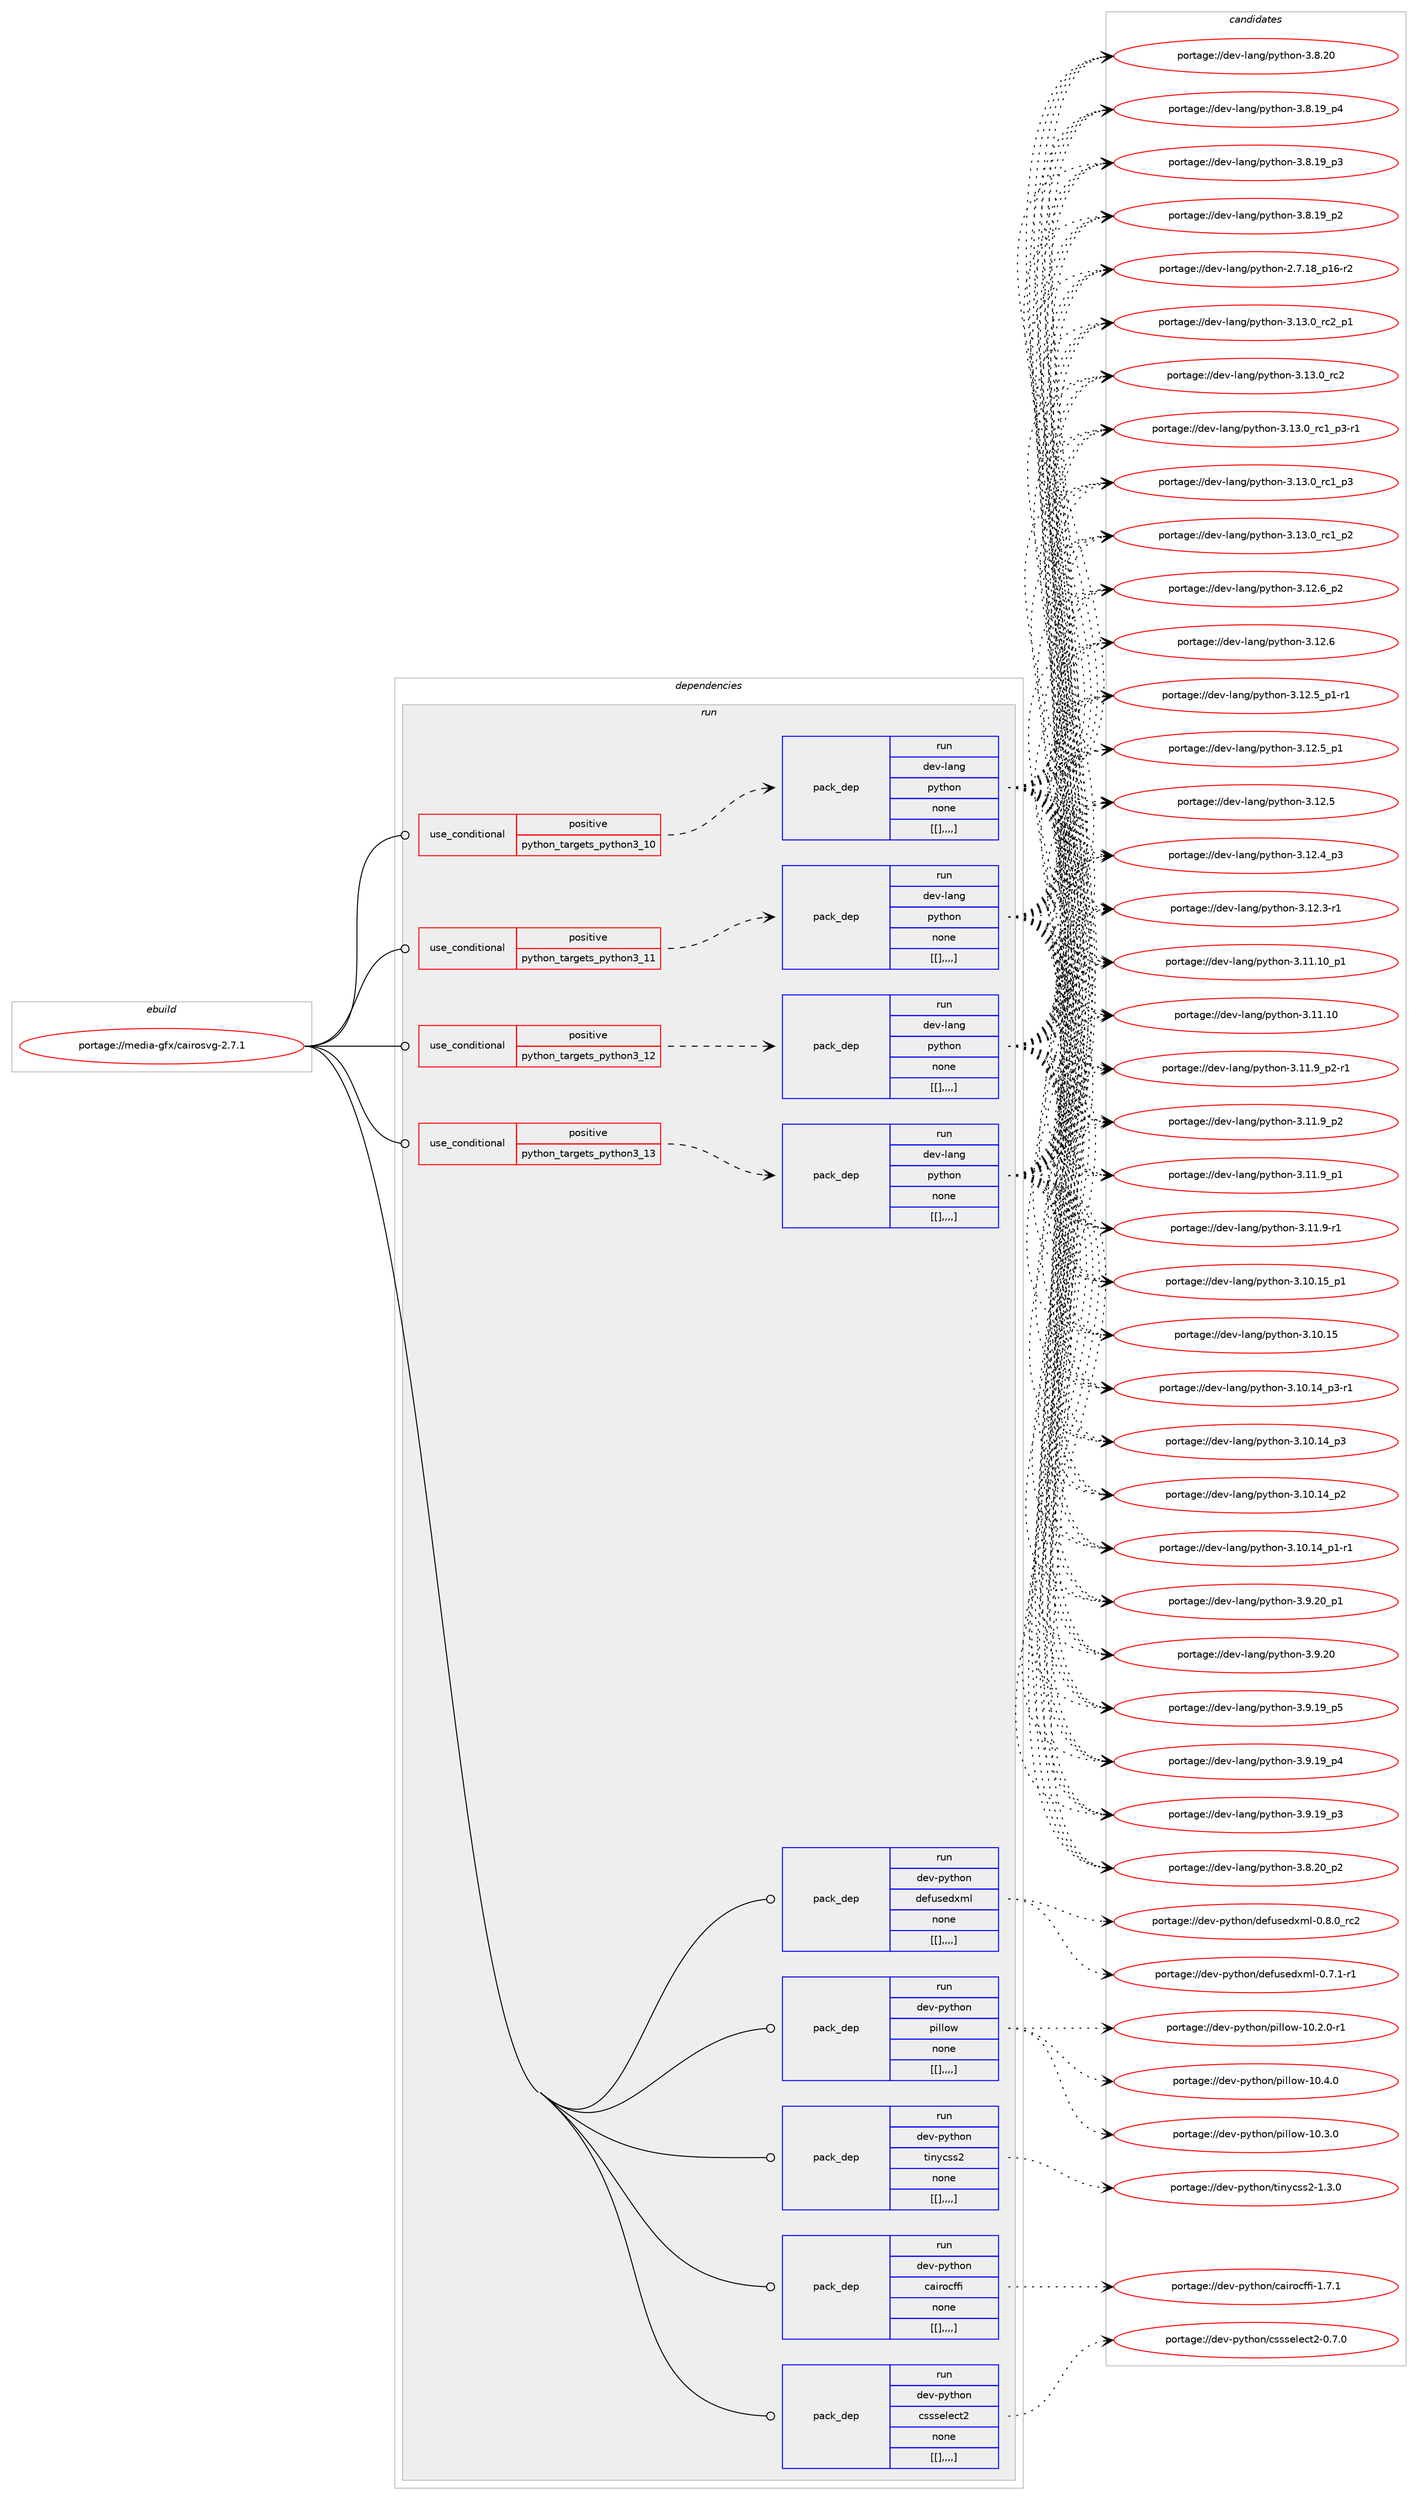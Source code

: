 digraph prolog {

# *************
# Graph options
# *************

newrank=true;
concentrate=true;
compound=true;
graph [rankdir=LR,fontname=Helvetica,fontsize=10,ranksep=1.5];#, ranksep=2.5, nodesep=0.2];
edge  [arrowhead=vee];
node  [fontname=Helvetica,fontsize=10];

# **********
# The ebuild
# **********

subgraph cluster_leftcol {
color=gray;
label=<<i>ebuild</i>>;
id [label="portage://media-gfx/cairosvg-2.7.1", color=red, width=4, href="../media-gfx/cairosvg-2.7.1.svg"];
}

# ****************
# The dependencies
# ****************

subgraph cluster_midcol {
color=gray;
label=<<i>dependencies</i>>;
subgraph cluster_compile {
fillcolor="#eeeeee";
style=filled;
label=<<i>compile</i>>;
}
subgraph cluster_compileandrun {
fillcolor="#eeeeee";
style=filled;
label=<<i>compile and run</i>>;
}
subgraph cluster_run {
fillcolor="#eeeeee";
style=filled;
label=<<i>run</i>>;
subgraph cond74972 {
dependency294642 [label=<<TABLE BORDER="0" CELLBORDER="1" CELLSPACING="0" CELLPADDING="4"><TR><TD ROWSPAN="3" CELLPADDING="10">use_conditional</TD></TR><TR><TD>positive</TD></TR><TR><TD>python_targets_python3_10</TD></TR></TABLE>>, shape=none, color=red];
subgraph pack217312 {
dependency294643 [label=<<TABLE BORDER="0" CELLBORDER="1" CELLSPACING="0" CELLPADDING="4" WIDTH="220"><TR><TD ROWSPAN="6" CELLPADDING="30">pack_dep</TD></TR><TR><TD WIDTH="110">run</TD></TR><TR><TD>dev-lang</TD></TR><TR><TD>python</TD></TR><TR><TD>none</TD></TR><TR><TD>[[],,,,]</TD></TR></TABLE>>, shape=none, color=blue];
}
dependency294642:e -> dependency294643:w [weight=20,style="dashed",arrowhead="vee"];
}
id:e -> dependency294642:w [weight=20,style="solid",arrowhead="odot"];
subgraph cond74973 {
dependency294644 [label=<<TABLE BORDER="0" CELLBORDER="1" CELLSPACING="0" CELLPADDING="4"><TR><TD ROWSPAN="3" CELLPADDING="10">use_conditional</TD></TR><TR><TD>positive</TD></TR><TR><TD>python_targets_python3_11</TD></TR></TABLE>>, shape=none, color=red];
subgraph pack217313 {
dependency294645 [label=<<TABLE BORDER="0" CELLBORDER="1" CELLSPACING="0" CELLPADDING="4" WIDTH="220"><TR><TD ROWSPAN="6" CELLPADDING="30">pack_dep</TD></TR><TR><TD WIDTH="110">run</TD></TR><TR><TD>dev-lang</TD></TR><TR><TD>python</TD></TR><TR><TD>none</TD></TR><TR><TD>[[],,,,]</TD></TR></TABLE>>, shape=none, color=blue];
}
dependency294644:e -> dependency294645:w [weight=20,style="dashed",arrowhead="vee"];
}
id:e -> dependency294644:w [weight=20,style="solid",arrowhead="odot"];
subgraph cond74974 {
dependency294646 [label=<<TABLE BORDER="0" CELLBORDER="1" CELLSPACING="0" CELLPADDING="4"><TR><TD ROWSPAN="3" CELLPADDING="10">use_conditional</TD></TR><TR><TD>positive</TD></TR><TR><TD>python_targets_python3_12</TD></TR></TABLE>>, shape=none, color=red];
subgraph pack217314 {
dependency294647 [label=<<TABLE BORDER="0" CELLBORDER="1" CELLSPACING="0" CELLPADDING="4" WIDTH="220"><TR><TD ROWSPAN="6" CELLPADDING="30">pack_dep</TD></TR><TR><TD WIDTH="110">run</TD></TR><TR><TD>dev-lang</TD></TR><TR><TD>python</TD></TR><TR><TD>none</TD></TR><TR><TD>[[],,,,]</TD></TR></TABLE>>, shape=none, color=blue];
}
dependency294646:e -> dependency294647:w [weight=20,style="dashed",arrowhead="vee"];
}
id:e -> dependency294646:w [weight=20,style="solid",arrowhead="odot"];
subgraph cond74975 {
dependency294648 [label=<<TABLE BORDER="0" CELLBORDER="1" CELLSPACING="0" CELLPADDING="4"><TR><TD ROWSPAN="3" CELLPADDING="10">use_conditional</TD></TR><TR><TD>positive</TD></TR><TR><TD>python_targets_python3_13</TD></TR></TABLE>>, shape=none, color=red];
subgraph pack217315 {
dependency294649 [label=<<TABLE BORDER="0" CELLBORDER="1" CELLSPACING="0" CELLPADDING="4" WIDTH="220"><TR><TD ROWSPAN="6" CELLPADDING="30">pack_dep</TD></TR><TR><TD WIDTH="110">run</TD></TR><TR><TD>dev-lang</TD></TR><TR><TD>python</TD></TR><TR><TD>none</TD></TR><TR><TD>[[],,,,]</TD></TR></TABLE>>, shape=none, color=blue];
}
dependency294648:e -> dependency294649:w [weight=20,style="dashed",arrowhead="vee"];
}
id:e -> dependency294648:w [weight=20,style="solid",arrowhead="odot"];
subgraph pack217316 {
dependency294650 [label=<<TABLE BORDER="0" CELLBORDER="1" CELLSPACING="0" CELLPADDING="4" WIDTH="220"><TR><TD ROWSPAN="6" CELLPADDING="30">pack_dep</TD></TR><TR><TD WIDTH="110">run</TD></TR><TR><TD>dev-python</TD></TR><TR><TD>cairocffi</TD></TR><TR><TD>none</TD></TR><TR><TD>[[],,,,]</TD></TR></TABLE>>, shape=none, color=blue];
}
id:e -> dependency294650:w [weight=20,style="solid",arrowhead="odot"];
subgraph pack217317 {
dependency294651 [label=<<TABLE BORDER="0" CELLBORDER="1" CELLSPACING="0" CELLPADDING="4" WIDTH="220"><TR><TD ROWSPAN="6" CELLPADDING="30">pack_dep</TD></TR><TR><TD WIDTH="110">run</TD></TR><TR><TD>dev-python</TD></TR><TR><TD>cssselect2</TD></TR><TR><TD>none</TD></TR><TR><TD>[[],,,,]</TD></TR></TABLE>>, shape=none, color=blue];
}
id:e -> dependency294651:w [weight=20,style="solid",arrowhead="odot"];
subgraph pack217318 {
dependency294652 [label=<<TABLE BORDER="0" CELLBORDER="1" CELLSPACING="0" CELLPADDING="4" WIDTH="220"><TR><TD ROWSPAN="6" CELLPADDING="30">pack_dep</TD></TR><TR><TD WIDTH="110">run</TD></TR><TR><TD>dev-python</TD></TR><TR><TD>defusedxml</TD></TR><TR><TD>none</TD></TR><TR><TD>[[],,,,]</TD></TR></TABLE>>, shape=none, color=blue];
}
id:e -> dependency294652:w [weight=20,style="solid",arrowhead="odot"];
subgraph pack217319 {
dependency294653 [label=<<TABLE BORDER="0" CELLBORDER="1" CELLSPACING="0" CELLPADDING="4" WIDTH="220"><TR><TD ROWSPAN="6" CELLPADDING="30">pack_dep</TD></TR><TR><TD WIDTH="110">run</TD></TR><TR><TD>dev-python</TD></TR><TR><TD>pillow</TD></TR><TR><TD>none</TD></TR><TR><TD>[[],,,,]</TD></TR></TABLE>>, shape=none, color=blue];
}
id:e -> dependency294653:w [weight=20,style="solid",arrowhead="odot"];
subgraph pack217320 {
dependency294654 [label=<<TABLE BORDER="0" CELLBORDER="1" CELLSPACING="0" CELLPADDING="4" WIDTH="220"><TR><TD ROWSPAN="6" CELLPADDING="30">pack_dep</TD></TR><TR><TD WIDTH="110">run</TD></TR><TR><TD>dev-python</TD></TR><TR><TD>tinycss2</TD></TR><TR><TD>none</TD></TR><TR><TD>[[],,,,]</TD></TR></TABLE>>, shape=none, color=blue];
}
id:e -> dependency294654:w [weight=20,style="solid",arrowhead="odot"];
}
}

# **************
# The candidates
# **************

subgraph cluster_choices {
rank=same;
color=gray;
label=<<i>candidates</i>>;

subgraph choice217312 {
color=black;
nodesep=1;
choice100101118451089711010347112121116104111110455146495146489511499509511249 [label="portage://dev-lang/python-3.13.0_rc2_p1", color=red, width=4,href="../dev-lang/python-3.13.0_rc2_p1.svg"];
choice10010111845108971101034711212111610411111045514649514648951149950 [label="portage://dev-lang/python-3.13.0_rc2", color=red, width=4,href="../dev-lang/python-3.13.0_rc2.svg"];
choice1001011184510897110103471121211161041111104551464951464895114994995112514511449 [label="portage://dev-lang/python-3.13.0_rc1_p3-r1", color=red, width=4,href="../dev-lang/python-3.13.0_rc1_p3-r1.svg"];
choice100101118451089711010347112121116104111110455146495146489511499499511251 [label="portage://dev-lang/python-3.13.0_rc1_p3", color=red, width=4,href="../dev-lang/python-3.13.0_rc1_p3.svg"];
choice100101118451089711010347112121116104111110455146495146489511499499511250 [label="portage://dev-lang/python-3.13.0_rc1_p2", color=red, width=4,href="../dev-lang/python-3.13.0_rc1_p2.svg"];
choice100101118451089711010347112121116104111110455146495046549511250 [label="portage://dev-lang/python-3.12.6_p2", color=red, width=4,href="../dev-lang/python-3.12.6_p2.svg"];
choice10010111845108971101034711212111610411111045514649504654 [label="portage://dev-lang/python-3.12.6", color=red, width=4,href="../dev-lang/python-3.12.6.svg"];
choice1001011184510897110103471121211161041111104551464950465395112494511449 [label="portage://dev-lang/python-3.12.5_p1-r1", color=red, width=4,href="../dev-lang/python-3.12.5_p1-r1.svg"];
choice100101118451089711010347112121116104111110455146495046539511249 [label="portage://dev-lang/python-3.12.5_p1", color=red, width=4,href="../dev-lang/python-3.12.5_p1.svg"];
choice10010111845108971101034711212111610411111045514649504653 [label="portage://dev-lang/python-3.12.5", color=red, width=4,href="../dev-lang/python-3.12.5.svg"];
choice100101118451089711010347112121116104111110455146495046529511251 [label="portage://dev-lang/python-3.12.4_p3", color=red, width=4,href="../dev-lang/python-3.12.4_p3.svg"];
choice100101118451089711010347112121116104111110455146495046514511449 [label="portage://dev-lang/python-3.12.3-r1", color=red, width=4,href="../dev-lang/python-3.12.3-r1.svg"];
choice10010111845108971101034711212111610411111045514649494649489511249 [label="portage://dev-lang/python-3.11.10_p1", color=red, width=4,href="../dev-lang/python-3.11.10_p1.svg"];
choice1001011184510897110103471121211161041111104551464949464948 [label="portage://dev-lang/python-3.11.10", color=red, width=4,href="../dev-lang/python-3.11.10.svg"];
choice1001011184510897110103471121211161041111104551464949465795112504511449 [label="portage://dev-lang/python-3.11.9_p2-r1", color=red, width=4,href="../dev-lang/python-3.11.9_p2-r1.svg"];
choice100101118451089711010347112121116104111110455146494946579511250 [label="portage://dev-lang/python-3.11.9_p2", color=red, width=4,href="../dev-lang/python-3.11.9_p2.svg"];
choice100101118451089711010347112121116104111110455146494946579511249 [label="portage://dev-lang/python-3.11.9_p1", color=red, width=4,href="../dev-lang/python-3.11.9_p1.svg"];
choice100101118451089711010347112121116104111110455146494946574511449 [label="portage://dev-lang/python-3.11.9-r1", color=red, width=4,href="../dev-lang/python-3.11.9-r1.svg"];
choice10010111845108971101034711212111610411111045514649484649539511249 [label="portage://dev-lang/python-3.10.15_p1", color=red, width=4,href="../dev-lang/python-3.10.15_p1.svg"];
choice1001011184510897110103471121211161041111104551464948464953 [label="portage://dev-lang/python-3.10.15", color=red, width=4,href="../dev-lang/python-3.10.15.svg"];
choice100101118451089711010347112121116104111110455146494846495295112514511449 [label="portage://dev-lang/python-3.10.14_p3-r1", color=red, width=4,href="../dev-lang/python-3.10.14_p3-r1.svg"];
choice10010111845108971101034711212111610411111045514649484649529511251 [label="portage://dev-lang/python-3.10.14_p3", color=red, width=4,href="../dev-lang/python-3.10.14_p3.svg"];
choice10010111845108971101034711212111610411111045514649484649529511250 [label="portage://dev-lang/python-3.10.14_p2", color=red, width=4,href="../dev-lang/python-3.10.14_p2.svg"];
choice100101118451089711010347112121116104111110455146494846495295112494511449 [label="portage://dev-lang/python-3.10.14_p1-r1", color=red, width=4,href="../dev-lang/python-3.10.14_p1-r1.svg"];
choice100101118451089711010347112121116104111110455146574650489511249 [label="portage://dev-lang/python-3.9.20_p1", color=red, width=4,href="../dev-lang/python-3.9.20_p1.svg"];
choice10010111845108971101034711212111610411111045514657465048 [label="portage://dev-lang/python-3.9.20", color=red, width=4,href="../dev-lang/python-3.9.20.svg"];
choice100101118451089711010347112121116104111110455146574649579511253 [label="portage://dev-lang/python-3.9.19_p5", color=red, width=4,href="../dev-lang/python-3.9.19_p5.svg"];
choice100101118451089711010347112121116104111110455146574649579511252 [label="portage://dev-lang/python-3.9.19_p4", color=red, width=4,href="../dev-lang/python-3.9.19_p4.svg"];
choice100101118451089711010347112121116104111110455146574649579511251 [label="portage://dev-lang/python-3.9.19_p3", color=red, width=4,href="../dev-lang/python-3.9.19_p3.svg"];
choice100101118451089711010347112121116104111110455146564650489511250 [label="portage://dev-lang/python-3.8.20_p2", color=red, width=4,href="../dev-lang/python-3.8.20_p2.svg"];
choice10010111845108971101034711212111610411111045514656465048 [label="portage://dev-lang/python-3.8.20", color=red, width=4,href="../dev-lang/python-3.8.20.svg"];
choice100101118451089711010347112121116104111110455146564649579511252 [label="portage://dev-lang/python-3.8.19_p4", color=red, width=4,href="../dev-lang/python-3.8.19_p4.svg"];
choice100101118451089711010347112121116104111110455146564649579511251 [label="portage://dev-lang/python-3.8.19_p3", color=red, width=4,href="../dev-lang/python-3.8.19_p3.svg"];
choice100101118451089711010347112121116104111110455146564649579511250 [label="portage://dev-lang/python-3.8.19_p2", color=red, width=4,href="../dev-lang/python-3.8.19_p2.svg"];
choice100101118451089711010347112121116104111110455046554649569511249544511450 [label="portage://dev-lang/python-2.7.18_p16-r2", color=red, width=4,href="../dev-lang/python-2.7.18_p16-r2.svg"];
dependency294643:e -> choice100101118451089711010347112121116104111110455146495146489511499509511249:w [style=dotted,weight="100"];
dependency294643:e -> choice10010111845108971101034711212111610411111045514649514648951149950:w [style=dotted,weight="100"];
dependency294643:e -> choice1001011184510897110103471121211161041111104551464951464895114994995112514511449:w [style=dotted,weight="100"];
dependency294643:e -> choice100101118451089711010347112121116104111110455146495146489511499499511251:w [style=dotted,weight="100"];
dependency294643:e -> choice100101118451089711010347112121116104111110455146495146489511499499511250:w [style=dotted,weight="100"];
dependency294643:e -> choice100101118451089711010347112121116104111110455146495046549511250:w [style=dotted,weight="100"];
dependency294643:e -> choice10010111845108971101034711212111610411111045514649504654:w [style=dotted,weight="100"];
dependency294643:e -> choice1001011184510897110103471121211161041111104551464950465395112494511449:w [style=dotted,weight="100"];
dependency294643:e -> choice100101118451089711010347112121116104111110455146495046539511249:w [style=dotted,weight="100"];
dependency294643:e -> choice10010111845108971101034711212111610411111045514649504653:w [style=dotted,weight="100"];
dependency294643:e -> choice100101118451089711010347112121116104111110455146495046529511251:w [style=dotted,weight="100"];
dependency294643:e -> choice100101118451089711010347112121116104111110455146495046514511449:w [style=dotted,weight="100"];
dependency294643:e -> choice10010111845108971101034711212111610411111045514649494649489511249:w [style=dotted,weight="100"];
dependency294643:e -> choice1001011184510897110103471121211161041111104551464949464948:w [style=dotted,weight="100"];
dependency294643:e -> choice1001011184510897110103471121211161041111104551464949465795112504511449:w [style=dotted,weight="100"];
dependency294643:e -> choice100101118451089711010347112121116104111110455146494946579511250:w [style=dotted,weight="100"];
dependency294643:e -> choice100101118451089711010347112121116104111110455146494946579511249:w [style=dotted,weight="100"];
dependency294643:e -> choice100101118451089711010347112121116104111110455146494946574511449:w [style=dotted,weight="100"];
dependency294643:e -> choice10010111845108971101034711212111610411111045514649484649539511249:w [style=dotted,weight="100"];
dependency294643:e -> choice1001011184510897110103471121211161041111104551464948464953:w [style=dotted,weight="100"];
dependency294643:e -> choice100101118451089711010347112121116104111110455146494846495295112514511449:w [style=dotted,weight="100"];
dependency294643:e -> choice10010111845108971101034711212111610411111045514649484649529511251:w [style=dotted,weight="100"];
dependency294643:e -> choice10010111845108971101034711212111610411111045514649484649529511250:w [style=dotted,weight="100"];
dependency294643:e -> choice100101118451089711010347112121116104111110455146494846495295112494511449:w [style=dotted,weight="100"];
dependency294643:e -> choice100101118451089711010347112121116104111110455146574650489511249:w [style=dotted,weight="100"];
dependency294643:e -> choice10010111845108971101034711212111610411111045514657465048:w [style=dotted,weight="100"];
dependency294643:e -> choice100101118451089711010347112121116104111110455146574649579511253:w [style=dotted,weight="100"];
dependency294643:e -> choice100101118451089711010347112121116104111110455146574649579511252:w [style=dotted,weight="100"];
dependency294643:e -> choice100101118451089711010347112121116104111110455146574649579511251:w [style=dotted,weight="100"];
dependency294643:e -> choice100101118451089711010347112121116104111110455146564650489511250:w [style=dotted,weight="100"];
dependency294643:e -> choice10010111845108971101034711212111610411111045514656465048:w [style=dotted,weight="100"];
dependency294643:e -> choice100101118451089711010347112121116104111110455146564649579511252:w [style=dotted,weight="100"];
dependency294643:e -> choice100101118451089711010347112121116104111110455146564649579511251:w [style=dotted,weight="100"];
dependency294643:e -> choice100101118451089711010347112121116104111110455146564649579511250:w [style=dotted,weight="100"];
dependency294643:e -> choice100101118451089711010347112121116104111110455046554649569511249544511450:w [style=dotted,weight="100"];
}
subgraph choice217313 {
color=black;
nodesep=1;
choice100101118451089711010347112121116104111110455146495146489511499509511249 [label="portage://dev-lang/python-3.13.0_rc2_p1", color=red, width=4,href="../dev-lang/python-3.13.0_rc2_p1.svg"];
choice10010111845108971101034711212111610411111045514649514648951149950 [label="portage://dev-lang/python-3.13.0_rc2", color=red, width=4,href="../dev-lang/python-3.13.0_rc2.svg"];
choice1001011184510897110103471121211161041111104551464951464895114994995112514511449 [label="portage://dev-lang/python-3.13.0_rc1_p3-r1", color=red, width=4,href="../dev-lang/python-3.13.0_rc1_p3-r1.svg"];
choice100101118451089711010347112121116104111110455146495146489511499499511251 [label="portage://dev-lang/python-3.13.0_rc1_p3", color=red, width=4,href="../dev-lang/python-3.13.0_rc1_p3.svg"];
choice100101118451089711010347112121116104111110455146495146489511499499511250 [label="portage://dev-lang/python-3.13.0_rc1_p2", color=red, width=4,href="../dev-lang/python-3.13.0_rc1_p2.svg"];
choice100101118451089711010347112121116104111110455146495046549511250 [label="portage://dev-lang/python-3.12.6_p2", color=red, width=4,href="../dev-lang/python-3.12.6_p2.svg"];
choice10010111845108971101034711212111610411111045514649504654 [label="portage://dev-lang/python-3.12.6", color=red, width=4,href="../dev-lang/python-3.12.6.svg"];
choice1001011184510897110103471121211161041111104551464950465395112494511449 [label="portage://dev-lang/python-3.12.5_p1-r1", color=red, width=4,href="../dev-lang/python-3.12.5_p1-r1.svg"];
choice100101118451089711010347112121116104111110455146495046539511249 [label="portage://dev-lang/python-3.12.5_p1", color=red, width=4,href="../dev-lang/python-3.12.5_p1.svg"];
choice10010111845108971101034711212111610411111045514649504653 [label="portage://dev-lang/python-3.12.5", color=red, width=4,href="../dev-lang/python-3.12.5.svg"];
choice100101118451089711010347112121116104111110455146495046529511251 [label="portage://dev-lang/python-3.12.4_p3", color=red, width=4,href="../dev-lang/python-3.12.4_p3.svg"];
choice100101118451089711010347112121116104111110455146495046514511449 [label="portage://dev-lang/python-3.12.3-r1", color=red, width=4,href="../dev-lang/python-3.12.3-r1.svg"];
choice10010111845108971101034711212111610411111045514649494649489511249 [label="portage://dev-lang/python-3.11.10_p1", color=red, width=4,href="../dev-lang/python-3.11.10_p1.svg"];
choice1001011184510897110103471121211161041111104551464949464948 [label="portage://dev-lang/python-3.11.10", color=red, width=4,href="../dev-lang/python-3.11.10.svg"];
choice1001011184510897110103471121211161041111104551464949465795112504511449 [label="portage://dev-lang/python-3.11.9_p2-r1", color=red, width=4,href="../dev-lang/python-3.11.9_p2-r1.svg"];
choice100101118451089711010347112121116104111110455146494946579511250 [label="portage://dev-lang/python-3.11.9_p2", color=red, width=4,href="../dev-lang/python-3.11.9_p2.svg"];
choice100101118451089711010347112121116104111110455146494946579511249 [label="portage://dev-lang/python-3.11.9_p1", color=red, width=4,href="../dev-lang/python-3.11.9_p1.svg"];
choice100101118451089711010347112121116104111110455146494946574511449 [label="portage://dev-lang/python-3.11.9-r1", color=red, width=4,href="../dev-lang/python-3.11.9-r1.svg"];
choice10010111845108971101034711212111610411111045514649484649539511249 [label="portage://dev-lang/python-3.10.15_p1", color=red, width=4,href="../dev-lang/python-3.10.15_p1.svg"];
choice1001011184510897110103471121211161041111104551464948464953 [label="portage://dev-lang/python-3.10.15", color=red, width=4,href="../dev-lang/python-3.10.15.svg"];
choice100101118451089711010347112121116104111110455146494846495295112514511449 [label="portage://dev-lang/python-3.10.14_p3-r1", color=red, width=4,href="../dev-lang/python-3.10.14_p3-r1.svg"];
choice10010111845108971101034711212111610411111045514649484649529511251 [label="portage://dev-lang/python-3.10.14_p3", color=red, width=4,href="../dev-lang/python-3.10.14_p3.svg"];
choice10010111845108971101034711212111610411111045514649484649529511250 [label="portage://dev-lang/python-3.10.14_p2", color=red, width=4,href="../dev-lang/python-3.10.14_p2.svg"];
choice100101118451089711010347112121116104111110455146494846495295112494511449 [label="portage://dev-lang/python-3.10.14_p1-r1", color=red, width=4,href="../dev-lang/python-3.10.14_p1-r1.svg"];
choice100101118451089711010347112121116104111110455146574650489511249 [label="portage://dev-lang/python-3.9.20_p1", color=red, width=4,href="../dev-lang/python-3.9.20_p1.svg"];
choice10010111845108971101034711212111610411111045514657465048 [label="portage://dev-lang/python-3.9.20", color=red, width=4,href="../dev-lang/python-3.9.20.svg"];
choice100101118451089711010347112121116104111110455146574649579511253 [label="portage://dev-lang/python-3.9.19_p5", color=red, width=4,href="../dev-lang/python-3.9.19_p5.svg"];
choice100101118451089711010347112121116104111110455146574649579511252 [label="portage://dev-lang/python-3.9.19_p4", color=red, width=4,href="../dev-lang/python-3.9.19_p4.svg"];
choice100101118451089711010347112121116104111110455146574649579511251 [label="portage://dev-lang/python-3.9.19_p3", color=red, width=4,href="../dev-lang/python-3.9.19_p3.svg"];
choice100101118451089711010347112121116104111110455146564650489511250 [label="portage://dev-lang/python-3.8.20_p2", color=red, width=4,href="../dev-lang/python-3.8.20_p2.svg"];
choice10010111845108971101034711212111610411111045514656465048 [label="portage://dev-lang/python-3.8.20", color=red, width=4,href="../dev-lang/python-3.8.20.svg"];
choice100101118451089711010347112121116104111110455146564649579511252 [label="portage://dev-lang/python-3.8.19_p4", color=red, width=4,href="../dev-lang/python-3.8.19_p4.svg"];
choice100101118451089711010347112121116104111110455146564649579511251 [label="portage://dev-lang/python-3.8.19_p3", color=red, width=4,href="../dev-lang/python-3.8.19_p3.svg"];
choice100101118451089711010347112121116104111110455146564649579511250 [label="portage://dev-lang/python-3.8.19_p2", color=red, width=4,href="../dev-lang/python-3.8.19_p2.svg"];
choice100101118451089711010347112121116104111110455046554649569511249544511450 [label="portage://dev-lang/python-2.7.18_p16-r2", color=red, width=4,href="../dev-lang/python-2.7.18_p16-r2.svg"];
dependency294645:e -> choice100101118451089711010347112121116104111110455146495146489511499509511249:w [style=dotted,weight="100"];
dependency294645:e -> choice10010111845108971101034711212111610411111045514649514648951149950:w [style=dotted,weight="100"];
dependency294645:e -> choice1001011184510897110103471121211161041111104551464951464895114994995112514511449:w [style=dotted,weight="100"];
dependency294645:e -> choice100101118451089711010347112121116104111110455146495146489511499499511251:w [style=dotted,weight="100"];
dependency294645:e -> choice100101118451089711010347112121116104111110455146495146489511499499511250:w [style=dotted,weight="100"];
dependency294645:e -> choice100101118451089711010347112121116104111110455146495046549511250:w [style=dotted,weight="100"];
dependency294645:e -> choice10010111845108971101034711212111610411111045514649504654:w [style=dotted,weight="100"];
dependency294645:e -> choice1001011184510897110103471121211161041111104551464950465395112494511449:w [style=dotted,weight="100"];
dependency294645:e -> choice100101118451089711010347112121116104111110455146495046539511249:w [style=dotted,weight="100"];
dependency294645:e -> choice10010111845108971101034711212111610411111045514649504653:w [style=dotted,weight="100"];
dependency294645:e -> choice100101118451089711010347112121116104111110455146495046529511251:w [style=dotted,weight="100"];
dependency294645:e -> choice100101118451089711010347112121116104111110455146495046514511449:w [style=dotted,weight="100"];
dependency294645:e -> choice10010111845108971101034711212111610411111045514649494649489511249:w [style=dotted,weight="100"];
dependency294645:e -> choice1001011184510897110103471121211161041111104551464949464948:w [style=dotted,weight="100"];
dependency294645:e -> choice1001011184510897110103471121211161041111104551464949465795112504511449:w [style=dotted,weight="100"];
dependency294645:e -> choice100101118451089711010347112121116104111110455146494946579511250:w [style=dotted,weight="100"];
dependency294645:e -> choice100101118451089711010347112121116104111110455146494946579511249:w [style=dotted,weight="100"];
dependency294645:e -> choice100101118451089711010347112121116104111110455146494946574511449:w [style=dotted,weight="100"];
dependency294645:e -> choice10010111845108971101034711212111610411111045514649484649539511249:w [style=dotted,weight="100"];
dependency294645:e -> choice1001011184510897110103471121211161041111104551464948464953:w [style=dotted,weight="100"];
dependency294645:e -> choice100101118451089711010347112121116104111110455146494846495295112514511449:w [style=dotted,weight="100"];
dependency294645:e -> choice10010111845108971101034711212111610411111045514649484649529511251:w [style=dotted,weight="100"];
dependency294645:e -> choice10010111845108971101034711212111610411111045514649484649529511250:w [style=dotted,weight="100"];
dependency294645:e -> choice100101118451089711010347112121116104111110455146494846495295112494511449:w [style=dotted,weight="100"];
dependency294645:e -> choice100101118451089711010347112121116104111110455146574650489511249:w [style=dotted,weight="100"];
dependency294645:e -> choice10010111845108971101034711212111610411111045514657465048:w [style=dotted,weight="100"];
dependency294645:e -> choice100101118451089711010347112121116104111110455146574649579511253:w [style=dotted,weight="100"];
dependency294645:e -> choice100101118451089711010347112121116104111110455146574649579511252:w [style=dotted,weight="100"];
dependency294645:e -> choice100101118451089711010347112121116104111110455146574649579511251:w [style=dotted,weight="100"];
dependency294645:e -> choice100101118451089711010347112121116104111110455146564650489511250:w [style=dotted,weight="100"];
dependency294645:e -> choice10010111845108971101034711212111610411111045514656465048:w [style=dotted,weight="100"];
dependency294645:e -> choice100101118451089711010347112121116104111110455146564649579511252:w [style=dotted,weight="100"];
dependency294645:e -> choice100101118451089711010347112121116104111110455146564649579511251:w [style=dotted,weight="100"];
dependency294645:e -> choice100101118451089711010347112121116104111110455146564649579511250:w [style=dotted,weight="100"];
dependency294645:e -> choice100101118451089711010347112121116104111110455046554649569511249544511450:w [style=dotted,weight="100"];
}
subgraph choice217314 {
color=black;
nodesep=1;
choice100101118451089711010347112121116104111110455146495146489511499509511249 [label="portage://dev-lang/python-3.13.0_rc2_p1", color=red, width=4,href="../dev-lang/python-3.13.0_rc2_p1.svg"];
choice10010111845108971101034711212111610411111045514649514648951149950 [label="portage://dev-lang/python-3.13.0_rc2", color=red, width=4,href="../dev-lang/python-3.13.0_rc2.svg"];
choice1001011184510897110103471121211161041111104551464951464895114994995112514511449 [label="portage://dev-lang/python-3.13.0_rc1_p3-r1", color=red, width=4,href="../dev-lang/python-3.13.0_rc1_p3-r1.svg"];
choice100101118451089711010347112121116104111110455146495146489511499499511251 [label="portage://dev-lang/python-3.13.0_rc1_p3", color=red, width=4,href="../dev-lang/python-3.13.0_rc1_p3.svg"];
choice100101118451089711010347112121116104111110455146495146489511499499511250 [label="portage://dev-lang/python-3.13.0_rc1_p2", color=red, width=4,href="../dev-lang/python-3.13.0_rc1_p2.svg"];
choice100101118451089711010347112121116104111110455146495046549511250 [label="portage://dev-lang/python-3.12.6_p2", color=red, width=4,href="../dev-lang/python-3.12.6_p2.svg"];
choice10010111845108971101034711212111610411111045514649504654 [label="portage://dev-lang/python-3.12.6", color=red, width=4,href="../dev-lang/python-3.12.6.svg"];
choice1001011184510897110103471121211161041111104551464950465395112494511449 [label="portage://dev-lang/python-3.12.5_p1-r1", color=red, width=4,href="../dev-lang/python-3.12.5_p1-r1.svg"];
choice100101118451089711010347112121116104111110455146495046539511249 [label="portage://dev-lang/python-3.12.5_p1", color=red, width=4,href="../dev-lang/python-3.12.5_p1.svg"];
choice10010111845108971101034711212111610411111045514649504653 [label="portage://dev-lang/python-3.12.5", color=red, width=4,href="../dev-lang/python-3.12.5.svg"];
choice100101118451089711010347112121116104111110455146495046529511251 [label="portage://dev-lang/python-3.12.4_p3", color=red, width=4,href="../dev-lang/python-3.12.4_p3.svg"];
choice100101118451089711010347112121116104111110455146495046514511449 [label="portage://dev-lang/python-3.12.3-r1", color=red, width=4,href="../dev-lang/python-3.12.3-r1.svg"];
choice10010111845108971101034711212111610411111045514649494649489511249 [label="portage://dev-lang/python-3.11.10_p1", color=red, width=4,href="../dev-lang/python-3.11.10_p1.svg"];
choice1001011184510897110103471121211161041111104551464949464948 [label="portage://dev-lang/python-3.11.10", color=red, width=4,href="../dev-lang/python-3.11.10.svg"];
choice1001011184510897110103471121211161041111104551464949465795112504511449 [label="portage://dev-lang/python-3.11.9_p2-r1", color=red, width=4,href="../dev-lang/python-3.11.9_p2-r1.svg"];
choice100101118451089711010347112121116104111110455146494946579511250 [label="portage://dev-lang/python-3.11.9_p2", color=red, width=4,href="../dev-lang/python-3.11.9_p2.svg"];
choice100101118451089711010347112121116104111110455146494946579511249 [label="portage://dev-lang/python-3.11.9_p1", color=red, width=4,href="../dev-lang/python-3.11.9_p1.svg"];
choice100101118451089711010347112121116104111110455146494946574511449 [label="portage://dev-lang/python-3.11.9-r1", color=red, width=4,href="../dev-lang/python-3.11.9-r1.svg"];
choice10010111845108971101034711212111610411111045514649484649539511249 [label="portage://dev-lang/python-3.10.15_p1", color=red, width=4,href="../dev-lang/python-3.10.15_p1.svg"];
choice1001011184510897110103471121211161041111104551464948464953 [label="portage://dev-lang/python-3.10.15", color=red, width=4,href="../dev-lang/python-3.10.15.svg"];
choice100101118451089711010347112121116104111110455146494846495295112514511449 [label="portage://dev-lang/python-3.10.14_p3-r1", color=red, width=4,href="../dev-lang/python-3.10.14_p3-r1.svg"];
choice10010111845108971101034711212111610411111045514649484649529511251 [label="portage://dev-lang/python-3.10.14_p3", color=red, width=4,href="../dev-lang/python-3.10.14_p3.svg"];
choice10010111845108971101034711212111610411111045514649484649529511250 [label="portage://dev-lang/python-3.10.14_p2", color=red, width=4,href="../dev-lang/python-3.10.14_p2.svg"];
choice100101118451089711010347112121116104111110455146494846495295112494511449 [label="portage://dev-lang/python-3.10.14_p1-r1", color=red, width=4,href="../dev-lang/python-3.10.14_p1-r1.svg"];
choice100101118451089711010347112121116104111110455146574650489511249 [label="portage://dev-lang/python-3.9.20_p1", color=red, width=4,href="../dev-lang/python-3.9.20_p1.svg"];
choice10010111845108971101034711212111610411111045514657465048 [label="portage://dev-lang/python-3.9.20", color=red, width=4,href="../dev-lang/python-3.9.20.svg"];
choice100101118451089711010347112121116104111110455146574649579511253 [label="portage://dev-lang/python-3.9.19_p5", color=red, width=4,href="../dev-lang/python-3.9.19_p5.svg"];
choice100101118451089711010347112121116104111110455146574649579511252 [label="portage://dev-lang/python-3.9.19_p4", color=red, width=4,href="../dev-lang/python-3.9.19_p4.svg"];
choice100101118451089711010347112121116104111110455146574649579511251 [label="portage://dev-lang/python-3.9.19_p3", color=red, width=4,href="../dev-lang/python-3.9.19_p3.svg"];
choice100101118451089711010347112121116104111110455146564650489511250 [label="portage://dev-lang/python-3.8.20_p2", color=red, width=4,href="../dev-lang/python-3.8.20_p2.svg"];
choice10010111845108971101034711212111610411111045514656465048 [label="portage://dev-lang/python-3.8.20", color=red, width=4,href="../dev-lang/python-3.8.20.svg"];
choice100101118451089711010347112121116104111110455146564649579511252 [label="portage://dev-lang/python-3.8.19_p4", color=red, width=4,href="../dev-lang/python-3.8.19_p4.svg"];
choice100101118451089711010347112121116104111110455146564649579511251 [label="portage://dev-lang/python-3.8.19_p3", color=red, width=4,href="../dev-lang/python-3.8.19_p3.svg"];
choice100101118451089711010347112121116104111110455146564649579511250 [label="portage://dev-lang/python-3.8.19_p2", color=red, width=4,href="../dev-lang/python-3.8.19_p2.svg"];
choice100101118451089711010347112121116104111110455046554649569511249544511450 [label="portage://dev-lang/python-2.7.18_p16-r2", color=red, width=4,href="../dev-lang/python-2.7.18_p16-r2.svg"];
dependency294647:e -> choice100101118451089711010347112121116104111110455146495146489511499509511249:w [style=dotted,weight="100"];
dependency294647:e -> choice10010111845108971101034711212111610411111045514649514648951149950:w [style=dotted,weight="100"];
dependency294647:e -> choice1001011184510897110103471121211161041111104551464951464895114994995112514511449:w [style=dotted,weight="100"];
dependency294647:e -> choice100101118451089711010347112121116104111110455146495146489511499499511251:w [style=dotted,weight="100"];
dependency294647:e -> choice100101118451089711010347112121116104111110455146495146489511499499511250:w [style=dotted,weight="100"];
dependency294647:e -> choice100101118451089711010347112121116104111110455146495046549511250:w [style=dotted,weight="100"];
dependency294647:e -> choice10010111845108971101034711212111610411111045514649504654:w [style=dotted,weight="100"];
dependency294647:e -> choice1001011184510897110103471121211161041111104551464950465395112494511449:w [style=dotted,weight="100"];
dependency294647:e -> choice100101118451089711010347112121116104111110455146495046539511249:w [style=dotted,weight="100"];
dependency294647:e -> choice10010111845108971101034711212111610411111045514649504653:w [style=dotted,weight="100"];
dependency294647:e -> choice100101118451089711010347112121116104111110455146495046529511251:w [style=dotted,weight="100"];
dependency294647:e -> choice100101118451089711010347112121116104111110455146495046514511449:w [style=dotted,weight="100"];
dependency294647:e -> choice10010111845108971101034711212111610411111045514649494649489511249:w [style=dotted,weight="100"];
dependency294647:e -> choice1001011184510897110103471121211161041111104551464949464948:w [style=dotted,weight="100"];
dependency294647:e -> choice1001011184510897110103471121211161041111104551464949465795112504511449:w [style=dotted,weight="100"];
dependency294647:e -> choice100101118451089711010347112121116104111110455146494946579511250:w [style=dotted,weight="100"];
dependency294647:e -> choice100101118451089711010347112121116104111110455146494946579511249:w [style=dotted,weight="100"];
dependency294647:e -> choice100101118451089711010347112121116104111110455146494946574511449:w [style=dotted,weight="100"];
dependency294647:e -> choice10010111845108971101034711212111610411111045514649484649539511249:w [style=dotted,weight="100"];
dependency294647:e -> choice1001011184510897110103471121211161041111104551464948464953:w [style=dotted,weight="100"];
dependency294647:e -> choice100101118451089711010347112121116104111110455146494846495295112514511449:w [style=dotted,weight="100"];
dependency294647:e -> choice10010111845108971101034711212111610411111045514649484649529511251:w [style=dotted,weight="100"];
dependency294647:e -> choice10010111845108971101034711212111610411111045514649484649529511250:w [style=dotted,weight="100"];
dependency294647:e -> choice100101118451089711010347112121116104111110455146494846495295112494511449:w [style=dotted,weight="100"];
dependency294647:e -> choice100101118451089711010347112121116104111110455146574650489511249:w [style=dotted,weight="100"];
dependency294647:e -> choice10010111845108971101034711212111610411111045514657465048:w [style=dotted,weight="100"];
dependency294647:e -> choice100101118451089711010347112121116104111110455146574649579511253:w [style=dotted,weight="100"];
dependency294647:e -> choice100101118451089711010347112121116104111110455146574649579511252:w [style=dotted,weight="100"];
dependency294647:e -> choice100101118451089711010347112121116104111110455146574649579511251:w [style=dotted,weight="100"];
dependency294647:e -> choice100101118451089711010347112121116104111110455146564650489511250:w [style=dotted,weight="100"];
dependency294647:e -> choice10010111845108971101034711212111610411111045514656465048:w [style=dotted,weight="100"];
dependency294647:e -> choice100101118451089711010347112121116104111110455146564649579511252:w [style=dotted,weight="100"];
dependency294647:e -> choice100101118451089711010347112121116104111110455146564649579511251:w [style=dotted,weight="100"];
dependency294647:e -> choice100101118451089711010347112121116104111110455146564649579511250:w [style=dotted,weight="100"];
dependency294647:e -> choice100101118451089711010347112121116104111110455046554649569511249544511450:w [style=dotted,weight="100"];
}
subgraph choice217315 {
color=black;
nodesep=1;
choice100101118451089711010347112121116104111110455146495146489511499509511249 [label="portage://dev-lang/python-3.13.0_rc2_p1", color=red, width=4,href="../dev-lang/python-3.13.0_rc2_p1.svg"];
choice10010111845108971101034711212111610411111045514649514648951149950 [label="portage://dev-lang/python-3.13.0_rc2", color=red, width=4,href="../dev-lang/python-3.13.0_rc2.svg"];
choice1001011184510897110103471121211161041111104551464951464895114994995112514511449 [label="portage://dev-lang/python-3.13.0_rc1_p3-r1", color=red, width=4,href="../dev-lang/python-3.13.0_rc1_p3-r1.svg"];
choice100101118451089711010347112121116104111110455146495146489511499499511251 [label="portage://dev-lang/python-3.13.0_rc1_p3", color=red, width=4,href="../dev-lang/python-3.13.0_rc1_p3.svg"];
choice100101118451089711010347112121116104111110455146495146489511499499511250 [label="portage://dev-lang/python-3.13.0_rc1_p2", color=red, width=4,href="../dev-lang/python-3.13.0_rc1_p2.svg"];
choice100101118451089711010347112121116104111110455146495046549511250 [label="portage://dev-lang/python-3.12.6_p2", color=red, width=4,href="../dev-lang/python-3.12.6_p2.svg"];
choice10010111845108971101034711212111610411111045514649504654 [label="portage://dev-lang/python-3.12.6", color=red, width=4,href="../dev-lang/python-3.12.6.svg"];
choice1001011184510897110103471121211161041111104551464950465395112494511449 [label="portage://dev-lang/python-3.12.5_p1-r1", color=red, width=4,href="../dev-lang/python-3.12.5_p1-r1.svg"];
choice100101118451089711010347112121116104111110455146495046539511249 [label="portage://dev-lang/python-3.12.5_p1", color=red, width=4,href="../dev-lang/python-3.12.5_p1.svg"];
choice10010111845108971101034711212111610411111045514649504653 [label="portage://dev-lang/python-3.12.5", color=red, width=4,href="../dev-lang/python-3.12.5.svg"];
choice100101118451089711010347112121116104111110455146495046529511251 [label="portage://dev-lang/python-3.12.4_p3", color=red, width=4,href="../dev-lang/python-3.12.4_p3.svg"];
choice100101118451089711010347112121116104111110455146495046514511449 [label="portage://dev-lang/python-3.12.3-r1", color=red, width=4,href="../dev-lang/python-3.12.3-r1.svg"];
choice10010111845108971101034711212111610411111045514649494649489511249 [label="portage://dev-lang/python-3.11.10_p1", color=red, width=4,href="../dev-lang/python-3.11.10_p1.svg"];
choice1001011184510897110103471121211161041111104551464949464948 [label="portage://dev-lang/python-3.11.10", color=red, width=4,href="../dev-lang/python-3.11.10.svg"];
choice1001011184510897110103471121211161041111104551464949465795112504511449 [label="portage://dev-lang/python-3.11.9_p2-r1", color=red, width=4,href="../dev-lang/python-3.11.9_p2-r1.svg"];
choice100101118451089711010347112121116104111110455146494946579511250 [label="portage://dev-lang/python-3.11.9_p2", color=red, width=4,href="../dev-lang/python-3.11.9_p2.svg"];
choice100101118451089711010347112121116104111110455146494946579511249 [label="portage://dev-lang/python-3.11.9_p1", color=red, width=4,href="../dev-lang/python-3.11.9_p1.svg"];
choice100101118451089711010347112121116104111110455146494946574511449 [label="portage://dev-lang/python-3.11.9-r1", color=red, width=4,href="../dev-lang/python-3.11.9-r1.svg"];
choice10010111845108971101034711212111610411111045514649484649539511249 [label="portage://dev-lang/python-3.10.15_p1", color=red, width=4,href="../dev-lang/python-3.10.15_p1.svg"];
choice1001011184510897110103471121211161041111104551464948464953 [label="portage://dev-lang/python-3.10.15", color=red, width=4,href="../dev-lang/python-3.10.15.svg"];
choice100101118451089711010347112121116104111110455146494846495295112514511449 [label="portage://dev-lang/python-3.10.14_p3-r1", color=red, width=4,href="../dev-lang/python-3.10.14_p3-r1.svg"];
choice10010111845108971101034711212111610411111045514649484649529511251 [label="portage://dev-lang/python-3.10.14_p3", color=red, width=4,href="../dev-lang/python-3.10.14_p3.svg"];
choice10010111845108971101034711212111610411111045514649484649529511250 [label="portage://dev-lang/python-3.10.14_p2", color=red, width=4,href="../dev-lang/python-3.10.14_p2.svg"];
choice100101118451089711010347112121116104111110455146494846495295112494511449 [label="portage://dev-lang/python-3.10.14_p1-r1", color=red, width=4,href="../dev-lang/python-3.10.14_p1-r1.svg"];
choice100101118451089711010347112121116104111110455146574650489511249 [label="portage://dev-lang/python-3.9.20_p1", color=red, width=4,href="../dev-lang/python-3.9.20_p1.svg"];
choice10010111845108971101034711212111610411111045514657465048 [label="portage://dev-lang/python-3.9.20", color=red, width=4,href="../dev-lang/python-3.9.20.svg"];
choice100101118451089711010347112121116104111110455146574649579511253 [label="portage://dev-lang/python-3.9.19_p5", color=red, width=4,href="../dev-lang/python-3.9.19_p5.svg"];
choice100101118451089711010347112121116104111110455146574649579511252 [label="portage://dev-lang/python-3.9.19_p4", color=red, width=4,href="../dev-lang/python-3.9.19_p4.svg"];
choice100101118451089711010347112121116104111110455146574649579511251 [label="portage://dev-lang/python-3.9.19_p3", color=red, width=4,href="../dev-lang/python-3.9.19_p3.svg"];
choice100101118451089711010347112121116104111110455146564650489511250 [label="portage://dev-lang/python-3.8.20_p2", color=red, width=4,href="../dev-lang/python-3.8.20_p2.svg"];
choice10010111845108971101034711212111610411111045514656465048 [label="portage://dev-lang/python-3.8.20", color=red, width=4,href="../dev-lang/python-3.8.20.svg"];
choice100101118451089711010347112121116104111110455146564649579511252 [label="portage://dev-lang/python-3.8.19_p4", color=red, width=4,href="../dev-lang/python-3.8.19_p4.svg"];
choice100101118451089711010347112121116104111110455146564649579511251 [label="portage://dev-lang/python-3.8.19_p3", color=red, width=4,href="../dev-lang/python-3.8.19_p3.svg"];
choice100101118451089711010347112121116104111110455146564649579511250 [label="portage://dev-lang/python-3.8.19_p2", color=red, width=4,href="../dev-lang/python-3.8.19_p2.svg"];
choice100101118451089711010347112121116104111110455046554649569511249544511450 [label="portage://dev-lang/python-2.7.18_p16-r2", color=red, width=4,href="../dev-lang/python-2.7.18_p16-r2.svg"];
dependency294649:e -> choice100101118451089711010347112121116104111110455146495146489511499509511249:w [style=dotted,weight="100"];
dependency294649:e -> choice10010111845108971101034711212111610411111045514649514648951149950:w [style=dotted,weight="100"];
dependency294649:e -> choice1001011184510897110103471121211161041111104551464951464895114994995112514511449:w [style=dotted,weight="100"];
dependency294649:e -> choice100101118451089711010347112121116104111110455146495146489511499499511251:w [style=dotted,weight="100"];
dependency294649:e -> choice100101118451089711010347112121116104111110455146495146489511499499511250:w [style=dotted,weight="100"];
dependency294649:e -> choice100101118451089711010347112121116104111110455146495046549511250:w [style=dotted,weight="100"];
dependency294649:e -> choice10010111845108971101034711212111610411111045514649504654:w [style=dotted,weight="100"];
dependency294649:e -> choice1001011184510897110103471121211161041111104551464950465395112494511449:w [style=dotted,weight="100"];
dependency294649:e -> choice100101118451089711010347112121116104111110455146495046539511249:w [style=dotted,weight="100"];
dependency294649:e -> choice10010111845108971101034711212111610411111045514649504653:w [style=dotted,weight="100"];
dependency294649:e -> choice100101118451089711010347112121116104111110455146495046529511251:w [style=dotted,weight="100"];
dependency294649:e -> choice100101118451089711010347112121116104111110455146495046514511449:w [style=dotted,weight="100"];
dependency294649:e -> choice10010111845108971101034711212111610411111045514649494649489511249:w [style=dotted,weight="100"];
dependency294649:e -> choice1001011184510897110103471121211161041111104551464949464948:w [style=dotted,weight="100"];
dependency294649:e -> choice1001011184510897110103471121211161041111104551464949465795112504511449:w [style=dotted,weight="100"];
dependency294649:e -> choice100101118451089711010347112121116104111110455146494946579511250:w [style=dotted,weight="100"];
dependency294649:e -> choice100101118451089711010347112121116104111110455146494946579511249:w [style=dotted,weight="100"];
dependency294649:e -> choice100101118451089711010347112121116104111110455146494946574511449:w [style=dotted,weight="100"];
dependency294649:e -> choice10010111845108971101034711212111610411111045514649484649539511249:w [style=dotted,weight="100"];
dependency294649:e -> choice1001011184510897110103471121211161041111104551464948464953:w [style=dotted,weight="100"];
dependency294649:e -> choice100101118451089711010347112121116104111110455146494846495295112514511449:w [style=dotted,weight="100"];
dependency294649:e -> choice10010111845108971101034711212111610411111045514649484649529511251:w [style=dotted,weight="100"];
dependency294649:e -> choice10010111845108971101034711212111610411111045514649484649529511250:w [style=dotted,weight="100"];
dependency294649:e -> choice100101118451089711010347112121116104111110455146494846495295112494511449:w [style=dotted,weight="100"];
dependency294649:e -> choice100101118451089711010347112121116104111110455146574650489511249:w [style=dotted,weight="100"];
dependency294649:e -> choice10010111845108971101034711212111610411111045514657465048:w [style=dotted,weight="100"];
dependency294649:e -> choice100101118451089711010347112121116104111110455146574649579511253:w [style=dotted,weight="100"];
dependency294649:e -> choice100101118451089711010347112121116104111110455146574649579511252:w [style=dotted,weight="100"];
dependency294649:e -> choice100101118451089711010347112121116104111110455146574649579511251:w [style=dotted,weight="100"];
dependency294649:e -> choice100101118451089711010347112121116104111110455146564650489511250:w [style=dotted,weight="100"];
dependency294649:e -> choice10010111845108971101034711212111610411111045514656465048:w [style=dotted,weight="100"];
dependency294649:e -> choice100101118451089711010347112121116104111110455146564649579511252:w [style=dotted,weight="100"];
dependency294649:e -> choice100101118451089711010347112121116104111110455146564649579511251:w [style=dotted,weight="100"];
dependency294649:e -> choice100101118451089711010347112121116104111110455146564649579511250:w [style=dotted,weight="100"];
dependency294649:e -> choice100101118451089711010347112121116104111110455046554649569511249544511450:w [style=dotted,weight="100"];
}
subgraph choice217316 {
color=black;
nodesep=1;
choice1001011184511212111610411111047999710511411199102102105454946554649 [label="portage://dev-python/cairocffi-1.7.1", color=red, width=4,href="../dev-python/cairocffi-1.7.1.svg"];
dependency294650:e -> choice1001011184511212111610411111047999710511411199102102105454946554649:w [style=dotted,weight="100"];
}
subgraph choice217317 {
color=black;
nodesep=1;
choice1001011184511212111610411111047991151151151011081019911650454846554648 [label="portage://dev-python/cssselect2-0.7.0", color=red, width=4,href="../dev-python/cssselect2-0.7.0.svg"];
dependency294651:e -> choice1001011184511212111610411111047991151151151011081019911650454846554648:w [style=dotted,weight="100"];
}
subgraph choice217318 {
color=black;
nodesep=1;
choice1001011184511212111610411111047100101102117115101100120109108454846564648951149950 [label="portage://dev-python/defusedxml-0.8.0_rc2", color=red, width=4,href="../dev-python/defusedxml-0.8.0_rc2.svg"];
choice10010111845112121116104111110471001011021171151011001201091084548465546494511449 [label="portage://dev-python/defusedxml-0.7.1-r1", color=red, width=4,href="../dev-python/defusedxml-0.7.1-r1.svg"];
dependency294652:e -> choice1001011184511212111610411111047100101102117115101100120109108454846564648951149950:w [style=dotted,weight="100"];
dependency294652:e -> choice10010111845112121116104111110471001011021171151011001201091084548465546494511449:w [style=dotted,weight="100"];
}
subgraph choice217319 {
color=black;
nodesep=1;
choice100101118451121211161041111104711210510810811111945494846524648 [label="portage://dev-python/pillow-10.4.0", color=red, width=4,href="../dev-python/pillow-10.4.0.svg"];
choice100101118451121211161041111104711210510810811111945494846514648 [label="portage://dev-python/pillow-10.3.0", color=red, width=4,href="../dev-python/pillow-10.3.0.svg"];
choice1001011184511212111610411111047112105108108111119454948465046484511449 [label="portage://dev-python/pillow-10.2.0-r1", color=red, width=4,href="../dev-python/pillow-10.2.0-r1.svg"];
dependency294653:e -> choice100101118451121211161041111104711210510810811111945494846524648:w [style=dotted,weight="100"];
dependency294653:e -> choice100101118451121211161041111104711210510810811111945494846514648:w [style=dotted,weight="100"];
dependency294653:e -> choice1001011184511212111610411111047112105108108111119454948465046484511449:w [style=dotted,weight="100"];
}
subgraph choice217320 {
color=black;
nodesep=1;
choice10010111845112121116104111110471161051101219911511550454946514648 [label="portage://dev-python/tinycss2-1.3.0", color=red, width=4,href="../dev-python/tinycss2-1.3.0.svg"];
dependency294654:e -> choice10010111845112121116104111110471161051101219911511550454946514648:w [style=dotted,weight="100"];
}
}

}
